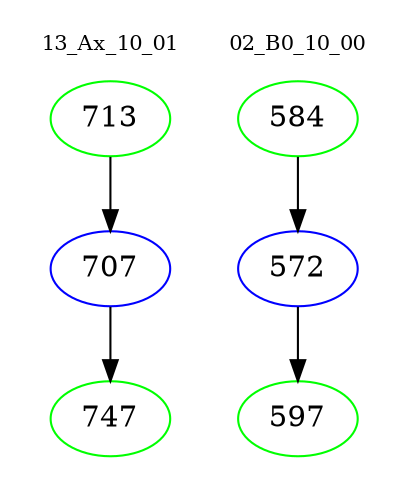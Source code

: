 digraph{
subgraph cluster_0 {
color = white
label = "13_Ax_10_01";
fontsize=10;
T0_713 [label="713", color="green"]
T0_713 -> T0_707 [color="black"]
T0_707 [label="707", color="blue"]
T0_707 -> T0_747 [color="black"]
T0_747 [label="747", color="green"]
}
subgraph cluster_1 {
color = white
label = "02_B0_10_00";
fontsize=10;
T1_584 [label="584", color="green"]
T1_584 -> T1_572 [color="black"]
T1_572 [label="572", color="blue"]
T1_572 -> T1_597 [color="black"]
T1_597 [label="597", color="green"]
}
}
